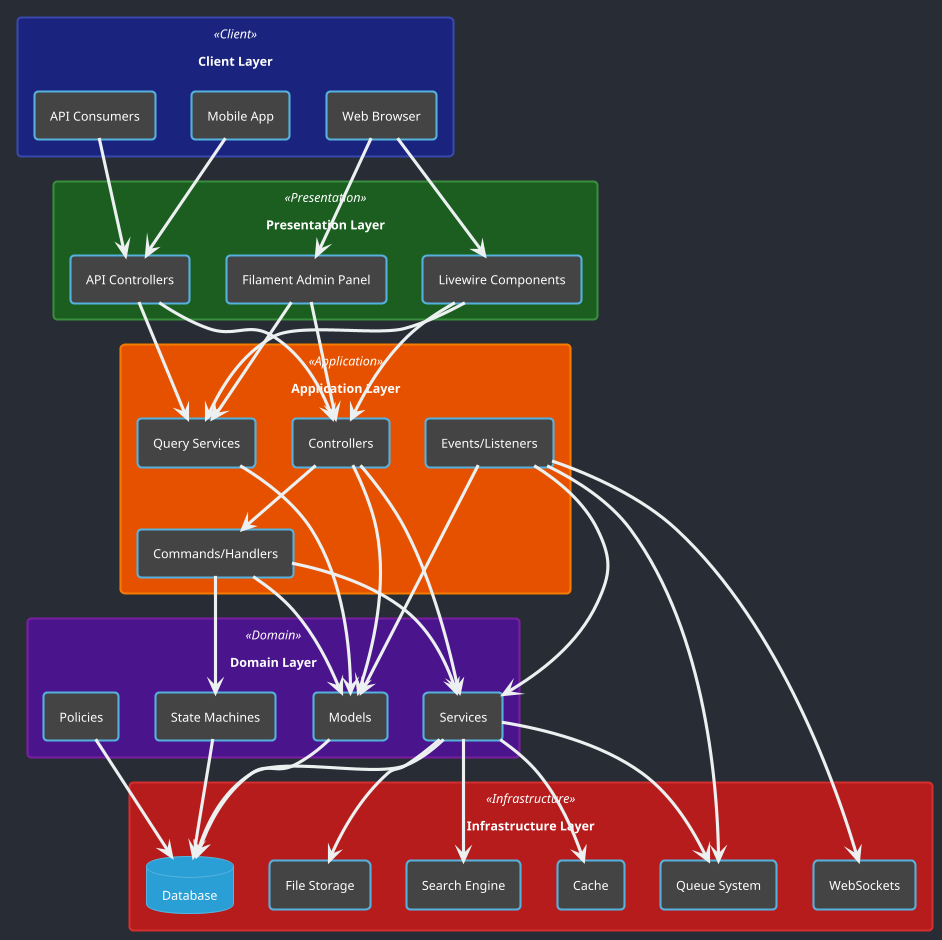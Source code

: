 @startuml Architecture Overview (Dark Mode)

' Dark mode theme with high contrast text
!theme cyborg
skinparam backgroundColor #282c34
skinparam ArrowColor #ecf0f1
skinparam shadowing false
skinparam DefaultFontColor #FFFFFF

' Define styles for different layers
skinparam rectangle {
    BackgroundColor<<Client>> #1a237e
    BorderColor<<Client>> #3949ab
    BackgroundColor<<Presentation>> #1b5e20
    BorderColor<<Presentation>> #388e3c
    BackgroundColor<<Application>> #e65100
    BorderColor<<Application>> #f57c00
    BackgroundColor<<Domain>> #4a148c
    BorderColor<<Domain>> #7b1fa2
    BackgroundColor<<Infrastructure>> #b71c1c
    BorderColor<<Infrastructure>> #d32f2f
    FontColor #FFFFFF
}

' Client Layer
rectangle "Client Layer" <<Client>> {
    rectangle "Web Browser" as A1
    rectangle "Mobile App" as A2
    rectangle "API Consumers" as A3
}

' Presentation Layer
rectangle "Presentation Layer" <<Presentation>> {
    rectangle "Livewire Components" as B1
    rectangle "Filament Admin Panel" as B2
    rectangle "API Controllers" as B3
}

' Application Layer
rectangle "Application Layer" <<Application>> {
    rectangle "Controllers" as C1
    rectangle "Commands/Handlers" as C2
    rectangle "Query Services" as C3
    rectangle "Events/Listeners" as C4
}

' Domain Layer
rectangle "Domain Layer" <<Domain>> {
    rectangle "Models" as D1
    rectangle "Services" as D2
    rectangle "State Machines" as D3
    rectangle "Policies" as D4
}

' Infrastructure Layer
rectangle "Infrastructure Layer" <<Infrastructure>> {
    database "Database" as E1
    rectangle "Search Engine" as E2
    rectangle "Queue System" as E3
    rectangle "WebSockets" as E4
    rectangle "File Storage" as E5
    rectangle "Cache" as E6
}

' Connections between layers
A1 -down-> B1
A1 -down-> B2
A2 -down-> B3
A3 -down-> B3

B1 -down-> C1
B1 -down-> C3
B2 -down-> C1
B2 -down-> C3
B3 -down-> C1
B3 -down-> C3

C1 -down-> C2
C1 -down-> D1
C1 -down-> D2
C2 -down-> D1
C2 -down-> D2
C2 -down-> D3
C3 -down-> D1
C4 -down-> D1
C4 -down-> D2

D1 -down-> E1
D2 -down-> E1
D2 -down-> E2
D2 -down-> E3
D2 -down-> E5
D2 -down-> E6
D3 -down-> E1
D4 -down-> E1

C4 -down-> E3
C4 -down-> E4

@enduml
